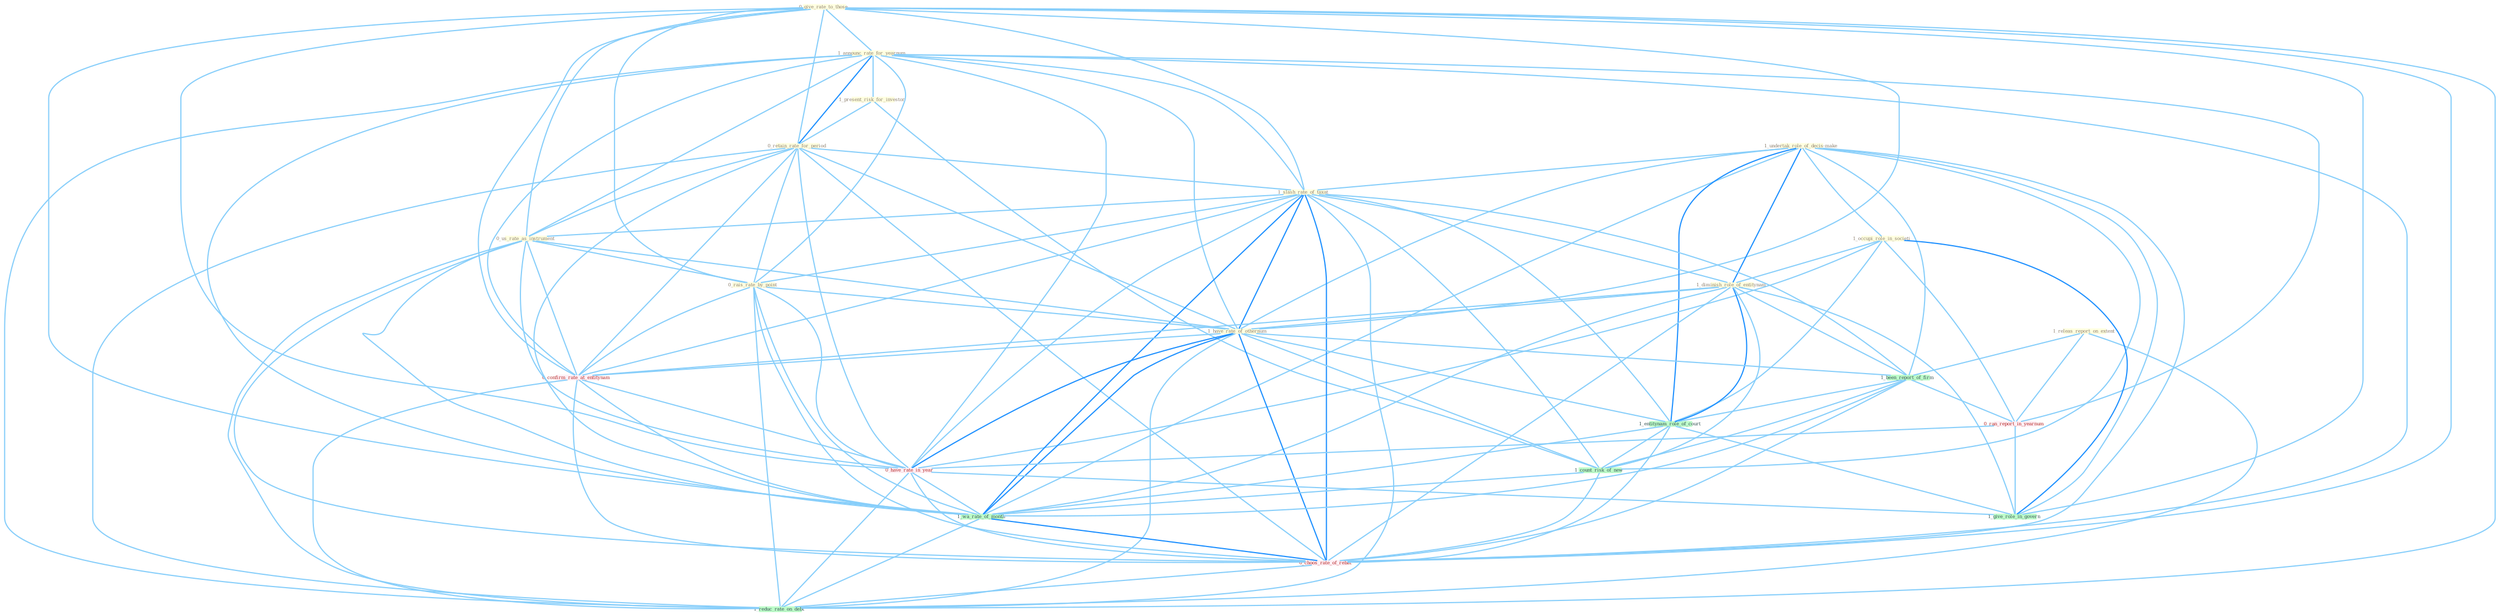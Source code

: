 Graph G{ 
    node
    [shape=polygon,style=filled,width=.5,height=.06,color="#BDFCC9",fixedsize=true,fontsize=4,
    fontcolor="#2f4f4f"];
    {node
    [color="#ffffe0", fontcolor="#8b7d6b"] "0_give_rate_to_those " "1_undertak_role_of_decis-make " "1_announc_rate_for_yearnum " "1_present_risk_for_investor " "1_releas_report_on_extent " "0_retain_rate_for_period " "1_occupi_role_in_societi " "1_slash_rate_of_taxat " "0_us_rate_as_instrument " "0_rais_rate_by_point " "1_diminish_role_of_entitynam " "1_have_rate_of_othernum "}
{node [color="#fff0f5", fontcolor="#b22222"] "0_ran_report_in_yearnum " "0_confirm_rate_at_entitynam " "0_have_rate_in_year " "0_choos_rate_of_rebat "}
edge [color="#B0E2FF"];

	"0_give_rate_to_those " -- "1_announc_rate_for_yearnum " [w="1", color="#87cefa" ];
	"0_give_rate_to_those " -- "0_retain_rate_for_period " [w="1", color="#87cefa" ];
	"0_give_rate_to_those " -- "1_slash_rate_of_taxat " [w="1", color="#87cefa" ];
	"0_give_rate_to_those " -- "0_us_rate_as_instrument " [w="1", color="#87cefa" ];
	"0_give_rate_to_those " -- "0_rais_rate_by_point " [w="1", color="#87cefa" ];
	"0_give_rate_to_those " -- "1_have_rate_of_othernum " [w="1", color="#87cefa" ];
	"0_give_rate_to_those " -- "0_confirm_rate_at_entitynam " [w="1", color="#87cefa" ];
	"0_give_rate_to_those " -- "0_have_rate_in_year " [w="1", color="#87cefa" ];
	"0_give_rate_to_those " -- "1_wa_rate_of_month " [w="1", color="#87cefa" ];
	"0_give_rate_to_those " -- "0_choos_rate_of_rebat " [w="1", color="#87cefa" ];
	"0_give_rate_to_those " -- "1_reduc_rate_on_debt " [w="1", color="#87cefa" ];
	"0_give_rate_to_those " -- "1_give_role_in_govern " [w="1", color="#87cefa" ];
	"1_undertak_role_of_decis-make " -- "1_occupi_role_in_societi " [w="1", color="#87cefa" ];
	"1_undertak_role_of_decis-make " -- "1_slash_rate_of_taxat " [w="1", color="#87cefa" ];
	"1_undertak_role_of_decis-make " -- "1_diminish_role_of_entitynam " [w="2", color="#1e90ff" , len=0.8];
	"1_undertak_role_of_decis-make " -- "1_have_rate_of_othernum " [w="1", color="#87cefa" ];
	"1_undertak_role_of_decis-make " -- "1_been_report_of_firm " [w="1", color="#87cefa" ];
	"1_undertak_role_of_decis-make " -- "1_entitynam_role_of_court " [w="2", color="#1e90ff" , len=0.8];
	"1_undertak_role_of_decis-make " -- "1_count_risk_of_new " [w="1", color="#87cefa" ];
	"1_undertak_role_of_decis-make " -- "1_wa_rate_of_month " [w="1", color="#87cefa" ];
	"1_undertak_role_of_decis-make " -- "0_choos_rate_of_rebat " [w="1", color="#87cefa" ];
	"1_undertak_role_of_decis-make " -- "1_give_role_in_govern " [w="1", color="#87cefa" ];
	"1_announc_rate_for_yearnum " -- "1_present_risk_for_investor " [w="1", color="#87cefa" ];
	"1_announc_rate_for_yearnum " -- "0_retain_rate_for_period " [w="2", color="#1e90ff" , len=0.8];
	"1_announc_rate_for_yearnum " -- "1_slash_rate_of_taxat " [w="1", color="#87cefa" ];
	"1_announc_rate_for_yearnum " -- "0_us_rate_as_instrument " [w="1", color="#87cefa" ];
	"1_announc_rate_for_yearnum " -- "0_rais_rate_by_point " [w="1", color="#87cefa" ];
	"1_announc_rate_for_yearnum " -- "1_have_rate_of_othernum " [w="1", color="#87cefa" ];
	"1_announc_rate_for_yearnum " -- "0_ran_report_in_yearnum " [w="1", color="#87cefa" ];
	"1_announc_rate_for_yearnum " -- "0_confirm_rate_at_entitynam " [w="1", color="#87cefa" ];
	"1_announc_rate_for_yearnum " -- "0_have_rate_in_year " [w="1", color="#87cefa" ];
	"1_announc_rate_for_yearnum " -- "1_wa_rate_of_month " [w="1", color="#87cefa" ];
	"1_announc_rate_for_yearnum " -- "0_choos_rate_of_rebat " [w="1", color="#87cefa" ];
	"1_announc_rate_for_yearnum " -- "1_reduc_rate_on_debt " [w="1", color="#87cefa" ];
	"1_present_risk_for_investor " -- "0_retain_rate_for_period " [w="1", color="#87cefa" ];
	"1_present_risk_for_investor " -- "1_count_risk_of_new " [w="1", color="#87cefa" ];
	"1_releas_report_on_extent " -- "1_been_report_of_firm " [w="1", color="#87cefa" ];
	"1_releas_report_on_extent " -- "0_ran_report_in_yearnum " [w="1", color="#87cefa" ];
	"1_releas_report_on_extent " -- "1_reduc_rate_on_debt " [w="1", color="#87cefa" ];
	"0_retain_rate_for_period " -- "1_slash_rate_of_taxat " [w="1", color="#87cefa" ];
	"0_retain_rate_for_period " -- "0_us_rate_as_instrument " [w="1", color="#87cefa" ];
	"0_retain_rate_for_period " -- "0_rais_rate_by_point " [w="1", color="#87cefa" ];
	"0_retain_rate_for_period " -- "1_have_rate_of_othernum " [w="1", color="#87cefa" ];
	"0_retain_rate_for_period " -- "0_confirm_rate_at_entitynam " [w="1", color="#87cefa" ];
	"0_retain_rate_for_period " -- "0_have_rate_in_year " [w="1", color="#87cefa" ];
	"0_retain_rate_for_period " -- "1_wa_rate_of_month " [w="1", color="#87cefa" ];
	"0_retain_rate_for_period " -- "0_choos_rate_of_rebat " [w="1", color="#87cefa" ];
	"0_retain_rate_for_period " -- "1_reduc_rate_on_debt " [w="1", color="#87cefa" ];
	"1_occupi_role_in_societi " -- "1_diminish_role_of_entitynam " [w="1", color="#87cefa" ];
	"1_occupi_role_in_societi " -- "1_entitynam_role_of_court " [w="1", color="#87cefa" ];
	"1_occupi_role_in_societi " -- "0_ran_report_in_yearnum " [w="1", color="#87cefa" ];
	"1_occupi_role_in_societi " -- "0_have_rate_in_year " [w="1", color="#87cefa" ];
	"1_occupi_role_in_societi " -- "1_give_role_in_govern " [w="2", color="#1e90ff" , len=0.8];
	"1_slash_rate_of_taxat " -- "0_us_rate_as_instrument " [w="1", color="#87cefa" ];
	"1_slash_rate_of_taxat " -- "0_rais_rate_by_point " [w="1", color="#87cefa" ];
	"1_slash_rate_of_taxat " -- "1_diminish_role_of_entitynam " [w="1", color="#87cefa" ];
	"1_slash_rate_of_taxat " -- "1_have_rate_of_othernum " [w="2", color="#1e90ff" , len=0.8];
	"1_slash_rate_of_taxat " -- "1_been_report_of_firm " [w="1", color="#87cefa" ];
	"1_slash_rate_of_taxat " -- "1_entitynam_role_of_court " [w="1", color="#87cefa" ];
	"1_slash_rate_of_taxat " -- "1_count_risk_of_new " [w="1", color="#87cefa" ];
	"1_slash_rate_of_taxat " -- "0_confirm_rate_at_entitynam " [w="1", color="#87cefa" ];
	"1_slash_rate_of_taxat " -- "0_have_rate_in_year " [w="1", color="#87cefa" ];
	"1_slash_rate_of_taxat " -- "1_wa_rate_of_month " [w="2", color="#1e90ff" , len=0.8];
	"1_slash_rate_of_taxat " -- "0_choos_rate_of_rebat " [w="2", color="#1e90ff" , len=0.8];
	"1_slash_rate_of_taxat " -- "1_reduc_rate_on_debt " [w="1", color="#87cefa" ];
	"0_us_rate_as_instrument " -- "0_rais_rate_by_point " [w="1", color="#87cefa" ];
	"0_us_rate_as_instrument " -- "1_have_rate_of_othernum " [w="1", color="#87cefa" ];
	"0_us_rate_as_instrument " -- "0_confirm_rate_at_entitynam " [w="1", color="#87cefa" ];
	"0_us_rate_as_instrument " -- "0_have_rate_in_year " [w="1", color="#87cefa" ];
	"0_us_rate_as_instrument " -- "1_wa_rate_of_month " [w="1", color="#87cefa" ];
	"0_us_rate_as_instrument " -- "0_choos_rate_of_rebat " [w="1", color="#87cefa" ];
	"0_us_rate_as_instrument " -- "1_reduc_rate_on_debt " [w="1", color="#87cefa" ];
	"0_rais_rate_by_point " -- "1_have_rate_of_othernum " [w="1", color="#87cefa" ];
	"0_rais_rate_by_point " -- "0_confirm_rate_at_entitynam " [w="1", color="#87cefa" ];
	"0_rais_rate_by_point " -- "0_have_rate_in_year " [w="1", color="#87cefa" ];
	"0_rais_rate_by_point " -- "1_wa_rate_of_month " [w="1", color="#87cefa" ];
	"0_rais_rate_by_point " -- "0_choos_rate_of_rebat " [w="1", color="#87cefa" ];
	"0_rais_rate_by_point " -- "1_reduc_rate_on_debt " [w="1", color="#87cefa" ];
	"1_diminish_role_of_entitynam " -- "1_have_rate_of_othernum " [w="1", color="#87cefa" ];
	"1_diminish_role_of_entitynam " -- "1_been_report_of_firm " [w="1", color="#87cefa" ];
	"1_diminish_role_of_entitynam " -- "1_entitynam_role_of_court " [w="2", color="#1e90ff" , len=0.8];
	"1_diminish_role_of_entitynam " -- "1_count_risk_of_new " [w="1", color="#87cefa" ];
	"1_diminish_role_of_entitynam " -- "0_confirm_rate_at_entitynam " [w="1", color="#87cefa" ];
	"1_diminish_role_of_entitynam " -- "1_wa_rate_of_month " [w="1", color="#87cefa" ];
	"1_diminish_role_of_entitynam " -- "0_choos_rate_of_rebat " [w="1", color="#87cefa" ];
	"1_diminish_role_of_entitynam " -- "1_give_role_in_govern " [w="1", color="#87cefa" ];
	"1_have_rate_of_othernum " -- "1_been_report_of_firm " [w="1", color="#87cefa" ];
	"1_have_rate_of_othernum " -- "1_entitynam_role_of_court " [w="1", color="#87cefa" ];
	"1_have_rate_of_othernum " -- "1_count_risk_of_new " [w="1", color="#87cefa" ];
	"1_have_rate_of_othernum " -- "0_confirm_rate_at_entitynam " [w="1", color="#87cefa" ];
	"1_have_rate_of_othernum " -- "0_have_rate_in_year " [w="2", color="#1e90ff" , len=0.8];
	"1_have_rate_of_othernum " -- "1_wa_rate_of_month " [w="2", color="#1e90ff" , len=0.8];
	"1_have_rate_of_othernum " -- "0_choos_rate_of_rebat " [w="2", color="#1e90ff" , len=0.8];
	"1_have_rate_of_othernum " -- "1_reduc_rate_on_debt " [w="1", color="#87cefa" ];
	"1_been_report_of_firm " -- "1_entitynam_role_of_court " [w="1", color="#87cefa" ];
	"1_been_report_of_firm " -- "0_ran_report_in_yearnum " [w="1", color="#87cefa" ];
	"1_been_report_of_firm " -- "1_count_risk_of_new " [w="1", color="#87cefa" ];
	"1_been_report_of_firm " -- "1_wa_rate_of_month " [w="1", color="#87cefa" ];
	"1_been_report_of_firm " -- "0_choos_rate_of_rebat " [w="1", color="#87cefa" ];
	"1_entitynam_role_of_court " -- "1_count_risk_of_new " [w="1", color="#87cefa" ];
	"1_entitynam_role_of_court " -- "1_wa_rate_of_month " [w="1", color="#87cefa" ];
	"1_entitynam_role_of_court " -- "0_choos_rate_of_rebat " [w="1", color="#87cefa" ];
	"1_entitynam_role_of_court " -- "1_give_role_in_govern " [w="1", color="#87cefa" ];
	"0_ran_report_in_yearnum " -- "0_have_rate_in_year " [w="1", color="#87cefa" ];
	"0_ran_report_in_yearnum " -- "1_give_role_in_govern " [w="1", color="#87cefa" ];
	"1_count_risk_of_new " -- "1_wa_rate_of_month " [w="1", color="#87cefa" ];
	"1_count_risk_of_new " -- "0_choos_rate_of_rebat " [w="1", color="#87cefa" ];
	"0_confirm_rate_at_entitynam " -- "0_have_rate_in_year " [w="1", color="#87cefa" ];
	"0_confirm_rate_at_entitynam " -- "1_wa_rate_of_month " [w="1", color="#87cefa" ];
	"0_confirm_rate_at_entitynam " -- "0_choos_rate_of_rebat " [w="1", color="#87cefa" ];
	"0_confirm_rate_at_entitynam " -- "1_reduc_rate_on_debt " [w="1", color="#87cefa" ];
	"0_have_rate_in_year " -- "1_wa_rate_of_month " [w="1", color="#87cefa" ];
	"0_have_rate_in_year " -- "0_choos_rate_of_rebat " [w="1", color="#87cefa" ];
	"0_have_rate_in_year " -- "1_reduc_rate_on_debt " [w="1", color="#87cefa" ];
	"0_have_rate_in_year " -- "1_give_role_in_govern " [w="1", color="#87cefa" ];
	"1_wa_rate_of_month " -- "0_choos_rate_of_rebat " [w="2", color="#1e90ff" , len=0.8];
	"1_wa_rate_of_month " -- "1_reduc_rate_on_debt " [w="1", color="#87cefa" ];
	"0_choos_rate_of_rebat " -- "1_reduc_rate_on_debt " [w="1", color="#87cefa" ];
}